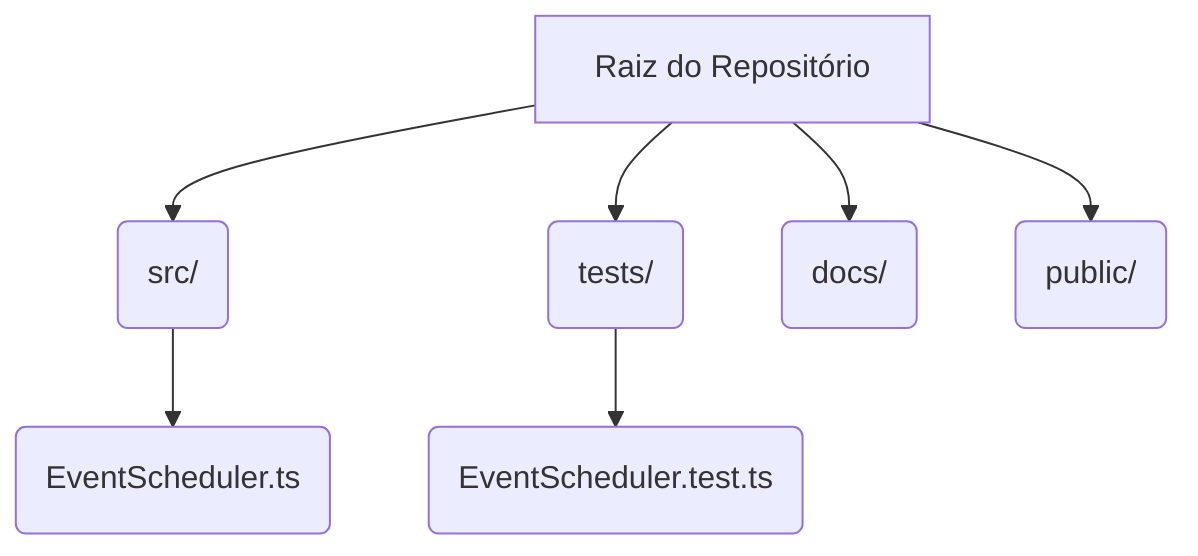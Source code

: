 graph TD
    A[Raiz do Repositório] --> B(src/)
    A --> C(tests/)
    A --> D(docs/)
    A --> E(public/)
    B --> B1(EventScheduler.ts)
    C --> C1(EventScheduler.test.ts)